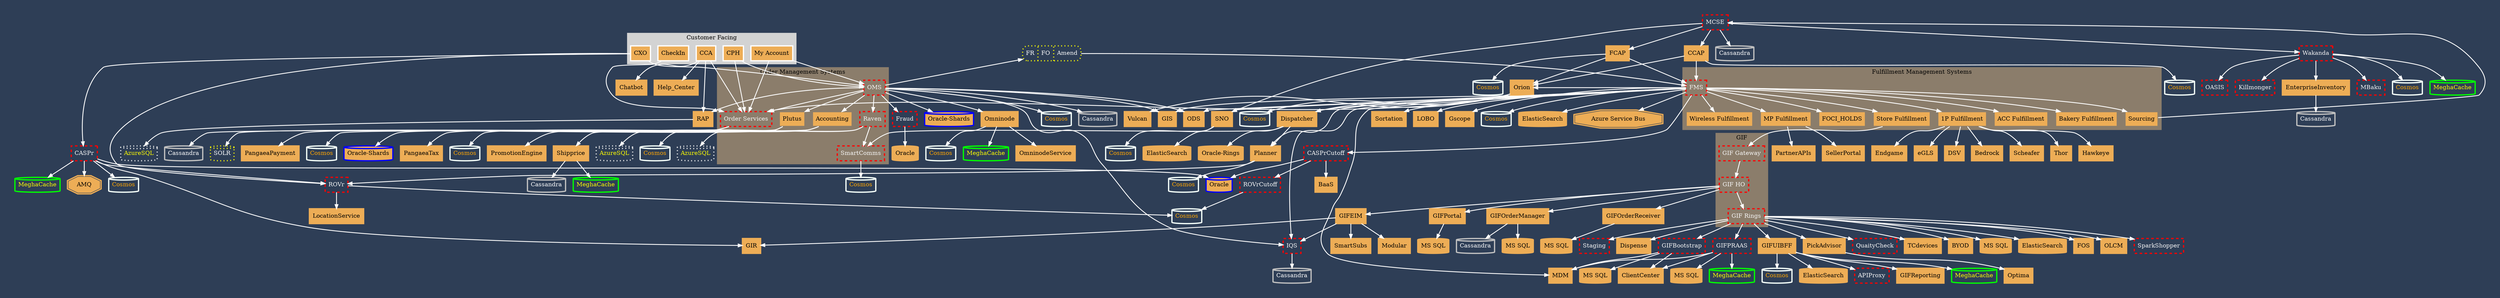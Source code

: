 strict digraph prof {
  ratio = fill;

bgcolor="#2e3e56"
  pad="0.5" /* add padding round the edge of the graph */

  node [shape="box", width="0.6", style="filled", fillcolor="#edad56", color="#edad56", penwidth="3"]
  edge [color="#FCFCFC", penwidth="2", fontname="helvetica Neue Ultra Light"]
  
  /*
   List of all nodes
   Explicitly Add the node if you want to add documentation
   https://graphviz.org/doc/info/shapes.html
  */

 
/*
  Grouping of nodes
*/

 subgraph cluster_customer {
    style=filled;
    color=lightgrey;
    node [style=filled,color=white];
    CXO [label="CXO"]
    MyAccount [label="My Account"]
    CPH [label="CPH"]
    CheckIn [label="CheckIn"]
    CCA [label="CCA"]
    label = "Customer Facing";
  }

 subgraph cluster_custorder {
    style=filled;
    color=bisque4;
    node [style=filled,color=bisque4];
    OMS [label="OMS"]
    OrderServices [label="Order Services"]
    SmartComms [label="SmartComms"]
    Raven [label="Raven"]
    Plutus [label="Plutus"]
    Accounting [label="Accounting"]
    label = "Order Management Systems";
  }
 
 subgraph cluster_fulfillorder {
    style=filled;
    color=bisque4;
    node [style=filled,color=bisque4];
    FMS [label="FMS"]
    FOCI [label="FOCI_HOLDS"]
    Sourcing [label="Sourcing"]
    GIFIntegrations [label="Store Fulfillment"]
    FCIntegrations [label="1P Fulfillment"]
    ACC [label="ACC Fulfillment"]
    Bakery [label="Bakery Fulfillment"]
    WirelessActivation [label="Wireless Fulfillment"]
    MPIntegrations [label="MP Fulfillment"]
    label = "Fulfillment Management Systems";
  }

 subgraph cluster_storeorder {
    style=filled;
    color=bisque4;
    node [style=filled,color=bisque4];
    GIFGateway [label="GIF Gateway"]
    GIFHO [label="GIF HO"]
    GIFRings [label="GIF Rings"]
    label = "GIF";
  }


  CXO -> {OMS[style="dashed" color="red" fontcolor=whitesmoke]; CASPr[dir=both style="dashed" color="red" fontcolor=whitesmoke]; ROVr[dir=both style="dashed" color="red" fontcolor=whitesmoke];}

  MyAccount -> {OMS[style="dashed" color="red" fontcolor=whitesmoke]; OrderServices[dir=both style="dashed" color="red" fontcolor=whitesmoke];}

  CPH -> {OMS[style="dashed" color="red" fontcolor=whitesmoke]; OrderServices[dir=both style="dashed" color="red"fontcolor=whitesmoke];}

  CheckIn -> {OrderServices[dir=both style="dashed" color="red" fontcolor=whitesmoke];}

  CCA -> {OrderServices[dir=both style="dashed" color="red" fontcolor=whitesmoke] ; RAP [dir=both]; Chatbot ;  Help_Center; }

  CASPr -> {ROVr [dir=both style="dashed" color="red" fontcolor=whitesmoke]; CASPr_Cosmos; GIR; CASPr_Oracle; CASPr_Cache; CASPr_AMQ;}
  ROVr -> {LocationService; ROVr_Cosmos;}

  OMS -> {FMSKafka [shape=Mrecord, style="dotted", color="yellow",fontcolor="white",label="<f0> FR|<f1>FO|<f2>Amend"]; IQS[dir=both style="dashed" color="red" fontcolor=whitesmoke] ;  Fraud[dir=both style="dashed" color="red" fontcolor=whitesmoke];OrderServices[dir=both style="dashed" color="red" fontcolor=whitesmoke] ; RAP ;
            Accounting ; Plutus ; Omninode; Raven[style="dashed" color="red" fontcolor=whitesmoke] ; OMS_Oracle [color="blue"] ; GIS; ODS; OMS_Cosmos; OMS_C;}
  
  FMSKafka -> {FMS [style="dashed" color="red" fontcolor=whitesmoke];}

  Fraud -> {Fraud_Oracle;}
 
   
  CASPrCutoff -> {BaaS ; ROVrCutoff [style="dashed" color="red" fontcolor=whitesmoke] ; CASPr_Oracle;}
  ROVrCutoff -> {ROVr_Cosmos;}
  
  Accounting -> {PromotionEngine [dir=both]; Shipprice [dir=both] ; PangaeaTax [dir=both]; Accounting_Cosmos; Accounting_AzureSQL;}
  Plutus -> {PangaeaPayment; Plutus_Cosmos; Plutus_Oracle;}
  Omninode -> {OmninodeService; Omninode_Cosmos; Omninode_Cache;}
  Raven -> {SmartComms[style="dashed" color="red" fontcolor=whitesmoke]; Raven_Cosmos; Raven_AzureSQL;}
  SmartComms -> {SmartComms_Cosmos;}
  Shipprice -> {Shipprice_C; Shipprice_Cache;}
  RAP -> {RAP_AzureSQL;}

  OrderServices -> {OrderServices_C ; OrderServices_Solr;}
  IQS -> {IQS_C;}
  

  FMS -> {Sourcing; IQS[dir=both style="dashed" color="red" fontcolor=whitesmoke]; CASPrCutoff [style="dashed" color="red" fontcolor=whitesmoke]; 
           FOCI ; SNO; GIFIntegrations; MPIntegrations ; FCIntegrations; Sortation; Orion; LOBO; Gscope [dir=both] ; 
           MDM [dir=both]; Dispatcher ; Planner; GIS; ODS; FMS_Cosmos; FMS_ES; FMS_ASB; ACC; Bakery; WirelessActivation;}

  GIFIntegrations -> {GIFGateway[style="dashed" color="red" fontcolor=whitesmoke] ;}

  GIFGateway -> { GIFHO [style="dashed" color="red" fontcolor=whitesmoke];} 
  GIFHO -> {GIFOrderManager ; GIFOrderReceiver; GIFEIM; GIFPortal; GIFRings[style="dashed" color="red" fontcolor=whitesmoke]; }
  GIFOrderManager -> {GIFOrderManager_C; GIFOrderManager_MSSQL;}
  GIFOrderReceiver -> {GIFOrderReceiver_MSSQL;}
  GIFEIM -> {IQS [dir=both style="dashed" color="red" fontcolor=whitesmoke] ; SmartSubs [dir=both] ; GIR [dir=both]; Modular [dir=both] ;}
  GIFPortal -> {GIFPortal_MSSQL;}

  GIFRings -> {FOS; PickAdvisor; OLCM; SparkShopper[style="dashed" color="red" fontcolor=whitesmoke]; Staging[style="dashed" color="red" fontcolor=whitesmoke]; Dispense; 
                 GIFBootstrap[style="dashed" color="red" fontcolor=whitesmoke]; GIFUIBFF; QuaityCheck[style="dashed" color="red" fontcolor=whitesmoke]; GIFPRAAS [style="dashed" color="red" fontcolor=whitesmoke];
                 TCdevices; BYOD ; GIFRings_MSSQL; GIFRings_ES;}
  PickAdvisor -> {Optima;}
  GIFBootstrap -> {MDM; ClientCenter; GIFBootstrap_MSSQL}
  GIFUIBFF -> {APIProxy[dir=both style="dashed" color="red" fontcolor=whitesmoke]; GIFReporting; GIFUIBFF_Cache ; GIFUIBFF_Cosmos; GIFUIBFF_ES;}
  GIFPRAAS -> {MDM;ClientCenter; GIFPRAAS_Cache; GIFPRAAS_MSSQL;}


  FCIntegrations -> {Scheafer; Thor; Hawkeye; Endgame; eGLS ; DSV; Bedrock;}
  MPIntegrations -> {PartnerAPIs; SellerPortal;}
  
  
  Dispatcher -> {Planner; SmartComms; Dispatcher_Oracle;}
  Planner -> { ROVr; Planner_Cosmos;}
 
  
  Sourcing -> {MCSE[dir=both style="dashed" color="red" fontcolor=whitesmoke];} 
  
  MCSE -> {Wakanda[dir=both style="dashed" color="red" fontcolor=whitesmoke] ; FCAP [dir=both]; CCAP[dir=both]; MCSE_C; SNO}
  
  SNO -> {SNO_Cosmos; SNO_ES;}
  
  FCAP -> {Orion; FMS ; FCAP_Cosmos;}
  CCAP -> {Orion; FMS ; CCAP_Cosmos;}
  
  Wakanda -> {OASIS[dir=both style="dashed" color="red" fontcolor=whitesmoke]; Killmonger[dir=both style="dashed" color="red" fontcolor=whitesmoke]; MBaku[dir=both style="dashed" color="red" fontcolor=whitesmoke]; EnterpriseInventory;
              Wakanda_Cosmos; Wakanda_Cache;}
 
  EnterpriseInventory -> {EI_C;}
  
  Orion -> {Dispatcher; OrderServices; Vulcan ; Orion_Cosmos;} 
 
  // Cosmos DBs 
  OMS_Cosmos [label="Cosmos" shape="cylinder" style="solid" color="mintcream" fontcolor="orange"]
  FMS_Cosmos [label="Cosmos" shape="cylinder" style="solid" color="mintcream" fontcolor="orange"]
  CASPr_Cosmos [label="Cosmos" shape="cylinder" style="solid" color="mintcream" fontcolor="orange"]
  ROVr_Cosmos [label="Cosmos" shape="cylinder" style="solid" color="mintcream" fontcolor="orange"]
  SmartComms_Cosmos [label="Cosmos" shape="cylinder" style="solid" color="mintcream" fontcolor="orange"]
  Accounting_Cosmos [label="Cosmos" shape="cylinder" style="solid" color="mintcream" fontcolor="orange"]
  Plutus_Cosmos [label="Cosmos" shape="cylinder" style="solid" color="mintcream" fontcolor="orange"]
  Omninode_Cosmos [label="Cosmos" shape="cylinder" style="solid" color="mintcream" fontcolor="orange"]
  Raven_Cosmos [label="Cosmos" shape="cylinder" style="solid" color="mintcream" fontcolor="orange"]
  Wakanda_Cosmos [label="Cosmos" shape="cylinder" style="solid" color="mintcream" fontcolor="orange"]
  Planner_Cosmos [label="Cosmos" shape="cylinder" style="solid" color="mintcream" fontcolor="orange"]
  SNO_Cosmos [label="Cosmos" shape="cylinder" style="solid" color="mintcream" fontcolor="orange"]
  FCAP_Cosmos [label="Cosmos" shape="cylinder" style="solid" color="mintcream" fontcolor="orange"]
  CCAP_Cosmos [label="Cosmos" shape="cylinder" style="solid" color="mintcream" fontcolor="orange"]
  Orion_Cosmos [label="Cosmos" shape="cylinder" style="solid" color="mintcream" fontcolor="orange"]
  GIFUIBFF_Cosmos [label="Cosmos" shape="cylinder" style="solid" color="mintcream" fontcolor="orange"]


  
  // Oracle DB

  OMS_Oracle [label="Oracle-Shards" shape="cylinder" color="blue"]
  CASPr_Oracle [label="Oracle" shape="cylinder" color="blue"]
  Plutus_Oracle [label="Oracle-Shards" shape="cylinder" color="blue"]
  Fraud_Oracle [label="Oracle" shape="cylinder" ]
  Dispatcher_Oracle [label="Oracle-Rings" shape="cylinder" ]



  // Azure SQL 
  RAP_AzureSQL [label="AzureSQL" shape="cylinder" style="dotted" color="whitesmoke" fontcolor="yellow" ]     
  Accounting_AzureSQL [label="AzureSQL" shape="cylinder" style="dotted" color="whitesmoke" fontcolor="yellow" ]    
  Raven_AzureSQL [label="AzureSQL" shape="cylinder" style="dotted" color="whitesmoke" fontcolor="yellow" ]     

  // MS SQL
  GIFOrderManager_MSSQL [label="MS SQL" shape="cylinder" ]  
  GIFOrderReceiver_MSSQL [label="MS SQL" shape="cylinder" ]  
  GIFPortal_MSSQL [label="MS SQL" shape="cylinder" ]
  GIFRings_MSSQL [label="MS SQL" shape="cylinder" ]
  GIFBootstrap_MSSQL [label="MS SQL" shape="cylinder" ]
  GIFPRAAS_MSSQL [label="MS SQL" shape="cylinder" ]


  // Cassandra DBs
  OrderServices_C [label="Cassandra" shape="cylinder" style="solid" color="gray" fontcolor="white"]
  OMS_C [label="Cassandra" shape="cylinder" style="solid" color="gray" fontcolor="white"]
  Shipprice_C [label="Cassandra" shape="cylinder" style="solid" color="gray" fontcolor="white"]
  MCSE_C [label="Cassandra" shape="cylinder" style="solid" color="gray" fontcolor="white"]
  EI_C [label="Cassandra" shape="cylinder" style="solid" color="gray" fontcolor="white"]
  GIFOrderManager_C [label="Cassandra" shape="cylinder" style="solid" color="gray" fontcolor="white"]
  IQS_C [label="Cassandra" shape="cylinder" style="solid" color="gray" fontcolor="white"]
  

  // Cache 
  CASPr_Cache [label="MeghaCache" shape="cylinder" style="solid" color="green" fontcolor="yellow"]
  Shipprice_Cache [label="MeghaCache" shape="cylinder" style="solid" color="green" fontcolor="yellow"]
  Wakanda_Cache [label="MeghaCache" shape="cylinder" style="solid" color="green" fontcolor="yellow"]
  Omninode_Cache [label="MeghaCache" shape="cylinder" style="solid" color="green" fontcolor="yellow"]
  GIFUIBFF_Cache [label="MeghaCache" shape="cylinder" style="solid" color="green" fontcolor="yellow"]
  GIFPRAAS_Cache [label="MeghaCache" shape="cylinder" style="solid" color="green" fontcolor="yellow"]
  
  // SOLR 
  OrderServices_Solr [label="SOLR" shape="cylinder" style="dotted" color="yellow" fontcolor="white"]

  // Elastic Search 
  SNO_ES [label="ElasticSearch" shape="cylinder"]
  FMS_ES [label="ElasticSearch" shape="cylinder"]
  GIFRings_ES [label="ElasticSearch" shape="cylinder"]
  GIFUIBFF_ES [label="ElasticSearch" shape="cylinder"]

  //Azure Service Bus
  FMS_ASB [label="Azure Service Bus" shape="doubleoctagon"]

  //AMQ
  CASPr_AMQ [label="AMQ" shape="doubleoctagon"]

   

 
}